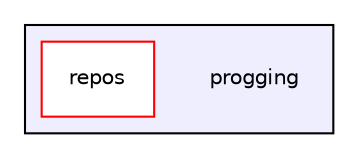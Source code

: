 digraph "C:/progging" {
  compound=true
  node [ fontsize="10", fontname="Helvetica"];
  edge [ labelfontsize="10", labelfontname="Helvetica"];
  subgraph clusterdir_c5e546ab58ac07a7202a88bd5adff941 {
    graph [ bgcolor="#eeeeff", pencolor="black", label="" URL="dir_c5e546ab58ac07a7202a88bd5adff941.html"];
    dir_c5e546ab58ac07a7202a88bd5adff941 [shape=plaintext label="progging"];
    dir_58dc6d14803eff90a6f4c83e8bd8ebc2 [shape=box label="repos" color="red" fillcolor="white" style="filled" URL="dir_58dc6d14803eff90a6f4c83e8bd8ebc2.html"];
  }
}
